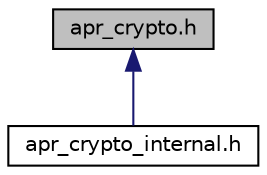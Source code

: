digraph "apr_crypto.h"
{
 // LATEX_PDF_SIZE
  edge [fontname="Helvetica",fontsize="10",labelfontname="Helvetica",labelfontsize="10"];
  node [fontname="Helvetica",fontsize="10",shape=record];
  Node1 [label="apr_crypto.h",height=0.2,width=0.4,color="black", fillcolor="grey75", style="filled", fontcolor="black",tooltip="APR-UTIL Crypto library."];
  Node1 -> Node2 [dir="back",color="midnightblue",fontsize="10",style="solid",fontname="Helvetica"];
  Node2 [label="apr_crypto_internal.h",height=0.2,width=0.4,color="black", fillcolor="white", style="filled",URL="$apr__crypto__internal_8h_source.html",tooltip=" "];
}
